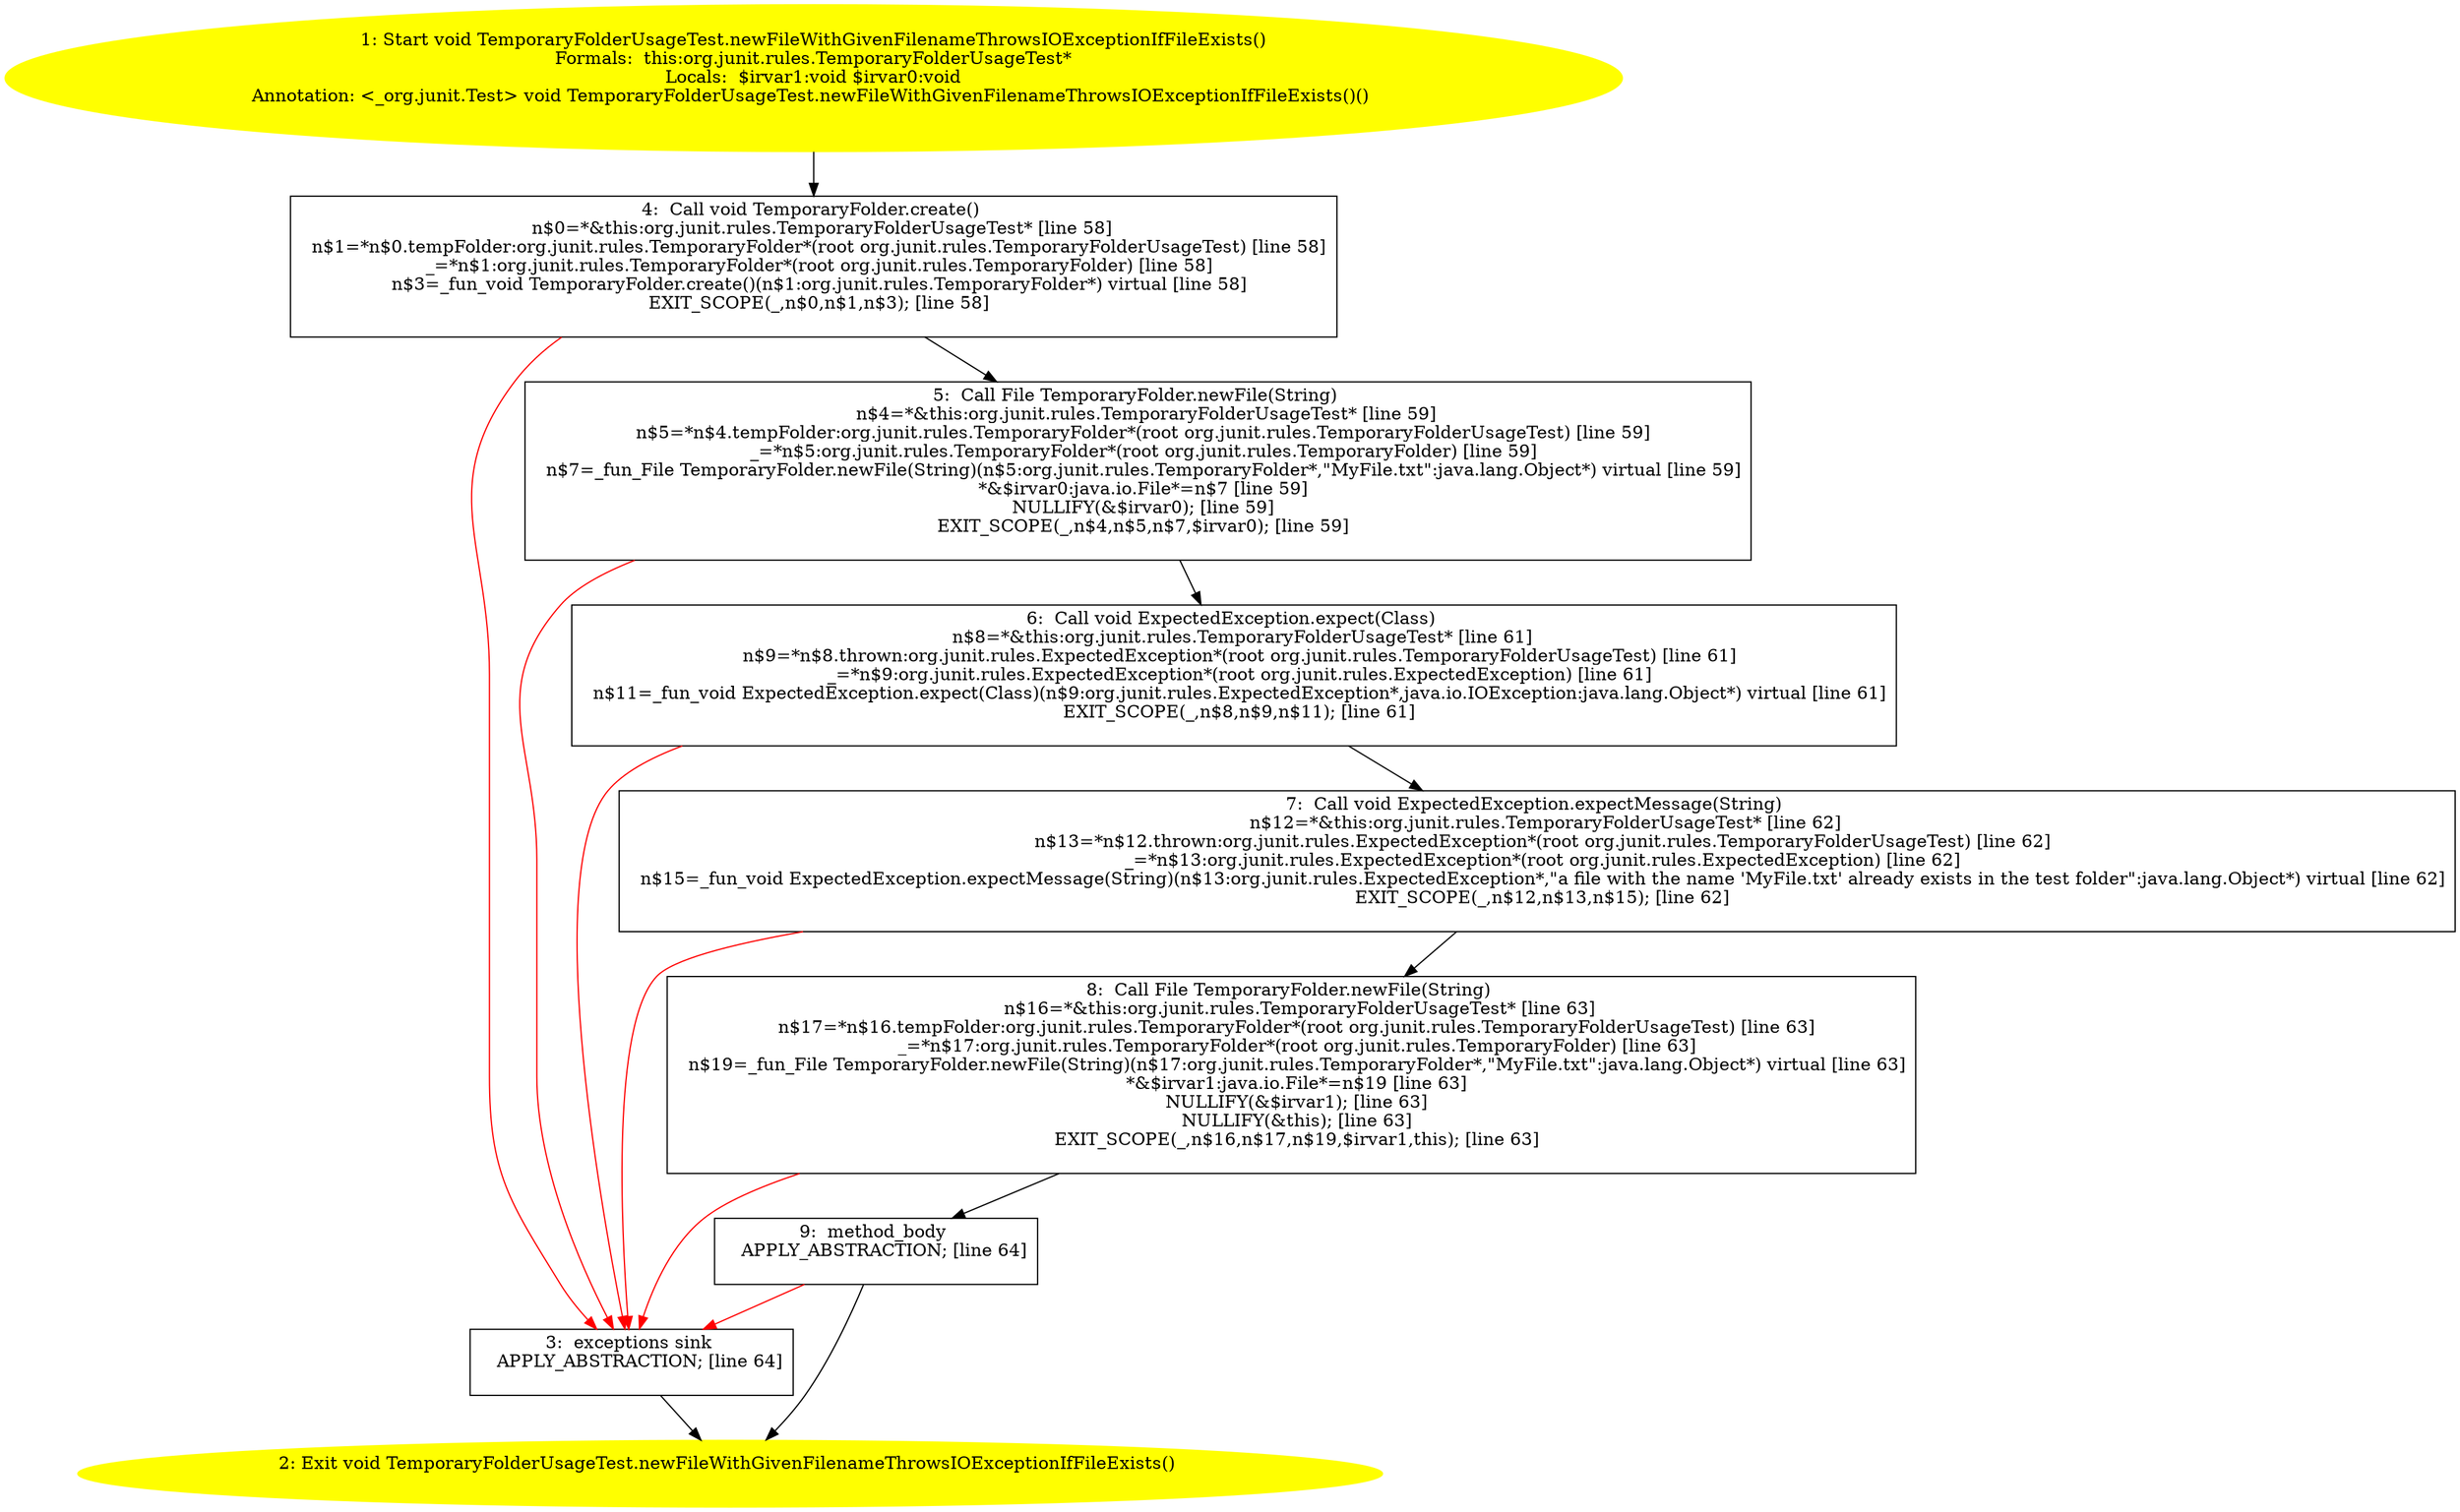 /* @generated */
digraph cfg {
"org.junit.rules.TemporaryFolderUsageTest.newFileWithGivenFilenameThrowsIOExceptionIfFileExists():voi.00fbc55172515bc767263cffe061832d_1" [label="1: Start void TemporaryFolderUsageTest.newFileWithGivenFilenameThrowsIOExceptionIfFileExists()\nFormals:  this:org.junit.rules.TemporaryFolderUsageTest*\nLocals:  $irvar1:void $irvar0:void\nAnnotation: <_org.junit.Test> void TemporaryFolderUsageTest.newFileWithGivenFilenameThrowsIOExceptionIfFileExists()() \n  " color=yellow style=filled]
	

	 "org.junit.rules.TemporaryFolderUsageTest.newFileWithGivenFilenameThrowsIOExceptionIfFileExists():voi.00fbc55172515bc767263cffe061832d_1" -> "org.junit.rules.TemporaryFolderUsageTest.newFileWithGivenFilenameThrowsIOExceptionIfFileExists():voi.00fbc55172515bc767263cffe061832d_4" ;
"org.junit.rules.TemporaryFolderUsageTest.newFileWithGivenFilenameThrowsIOExceptionIfFileExists():voi.00fbc55172515bc767263cffe061832d_2" [label="2: Exit void TemporaryFolderUsageTest.newFileWithGivenFilenameThrowsIOExceptionIfFileExists() \n  " color=yellow style=filled]
	

"org.junit.rules.TemporaryFolderUsageTest.newFileWithGivenFilenameThrowsIOExceptionIfFileExists():voi.00fbc55172515bc767263cffe061832d_3" [label="3:  exceptions sink \n   APPLY_ABSTRACTION; [line 64]\n " shape="box"]
	

	 "org.junit.rules.TemporaryFolderUsageTest.newFileWithGivenFilenameThrowsIOExceptionIfFileExists():voi.00fbc55172515bc767263cffe061832d_3" -> "org.junit.rules.TemporaryFolderUsageTest.newFileWithGivenFilenameThrowsIOExceptionIfFileExists():voi.00fbc55172515bc767263cffe061832d_2" ;
"org.junit.rules.TemporaryFolderUsageTest.newFileWithGivenFilenameThrowsIOExceptionIfFileExists():voi.00fbc55172515bc767263cffe061832d_4" [label="4:  Call void TemporaryFolder.create() \n   n$0=*&this:org.junit.rules.TemporaryFolderUsageTest* [line 58]\n  n$1=*n$0.tempFolder:org.junit.rules.TemporaryFolder*(root org.junit.rules.TemporaryFolderUsageTest) [line 58]\n  _=*n$1:org.junit.rules.TemporaryFolder*(root org.junit.rules.TemporaryFolder) [line 58]\n  n$3=_fun_void TemporaryFolder.create()(n$1:org.junit.rules.TemporaryFolder*) virtual [line 58]\n  EXIT_SCOPE(_,n$0,n$1,n$3); [line 58]\n " shape="box"]
	

	 "org.junit.rules.TemporaryFolderUsageTest.newFileWithGivenFilenameThrowsIOExceptionIfFileExists():voi.00fbc55172515bc767263cffe061832d_4" -> "org.junit.rules.TemporaryFolderUsageTest.newFileWithGivenFilenameThrowsIOExceptionIfFileExists():voi.00fbc55172515bc767263cffe061832d_5" ;
	 "org.junit.rules.TemporaryFolderUsageTest.newFileWithGivenFilenameThrowsIOExceptionIfFileExists():voi.00fbc55172515bc767263cffe061832d_4" -> "org.junit.rules.TemporaryFolderUsageTest.newFileWithGivenFilenameThrowsIOExceptionIfFileExists():voi.00fbc55172515bc767263cffe061832d_3" [color="red" ];
"org.junit.rules.TemporaryFolderUsageTest.newFileWithGivenFilenameThrowsIOExceptionIfFileExists():voi.00fbc55172515bc767263cffe061832d_5" [label="5:  Call File TemporaryFolder.newFile(String) \n   n$4=*&this:org.junit.rules.TemporaryFolderUsageTest* [line 59]\n  n$5=*n$4.tempFolder:org.junit.rules.TemporaryFolder*(root org.junit.rules.TemporaryFolderUsageTest) [line 59]\n  _=*n$5:org.junit.rules.TemporaryFolder*(root org.junit.rules.TemporaryFolder) [line 59]\n  n$7=_fun_File TemporaryFolder.newFile(String)(n$5:org.junit.rules.TemporaryFolder*,\"MyFile.txt\":java.lang.Object*) virtual [line 59]\n  *&$irvar0:java.io.File*=n$7 [line 59]\n  NULLIFY(&$irvar0); [line 59]\n  EXIT_SCOPE(_,n$4,n$5,n$7,$irvar0); [line 59]\n " shape="box"]
	

	 "org.junit.rules.TemporaryFolderUsageTest.newFileWithGivenFilenameThrowsIOExceptionIfFileExists():voi.00fbc55172515bc767263cffe061832d_5" -> "org.junit.rules.TemporaryFolderUsageTest.newFileWithGivenFilenameThrowsIOExceptionIfFileExists():voi.00fbc55172515bc767263cffe061832d_6" ;
	 "org.junit.rules.TemporaryFolderUsageTest.newFileWithGivenFilenameThrowsIOExceptionIfFileExists():voi.00fbc55172515bc767263cffe061832d_5" -> "org.junit.rules.TemporaryFolderUsageTest.newFileWithGivenFilenameThrowsIOExceptionIfFileExists():voi.00fbc55172515bc767263cffe061832d_3" [color="red" ];
"org.junit.rules.TemporaryFolderUsageTest.newFileWithGivenFilenameThrowsIOExceptionIfFileExists():voi.00fbc55172515bc767263cffe061832d_6" [label="6:  Call void ExpectedException.expect(Class) \n   n$8=*&this:org.junit.rules.TemporaryFolderUsageTest* [line 61]\n  n$9=*n$8.thrown:org.junit.rules.ExpectedException*(root org.junit.rules.TemporaryFolderUsageTest) [line 61]\n  _=*n$9:org.junit.rules.ExpectedException*(root org.junit.rules.ExpectedException) [line 61]\n  n$11=_fun_void ExpectedException.expect(Class)(n$9:org.junit.rules.ExpectedException*,java.io.IOException:java.lang.Object*) virtual [line 61]\n  EXIT_SCOPE(_,n$8,n$9,n$11); [line 61]\n " shape="box"]
	

	 "org.junit.rules.TemporaryFolderUsageTest.newFileWithGivenFilenameThrowsIOExceptionIfFileExists():voi.00fbc55172515bc767263cffe061832d_6" -> "org.junit.rules.TemporaryFolderUsageTest.newFileWithGivenFilenameThrowsIOExceptionIfFileExists():voi.00fbc55172515bc767263cffe061832d_7" ;
	 "org.junit.rules.TemporaryFolderUsageTest.newFileWithGivenFilenameThrowsIOExceptionIfFileExists():voi.00fbc55172515bc767263cffe061832d_6" -> "org.junit.rules.TemporaryFolderUsageTest.newFileWithGivenFilenameThrowsIOExceptionIfFileExists():voi.00fbc55172515bc767263cffe061832d_3" [color="red" ];
"org.junit.rules.TemporaryFolderUsageTest.newFileWithGivenFilenameThrowsIOExceptionIfFileExists():voi.00fbc55172515bc767263cffe061832d_7" [label="7:  Call void ExpectedException.expectMessage(String) \n   n$12=*&this:org.junit.rules.TemporaryFolderUsageTest* [line 62]\n  n$13=*n$12.thrown:org.junit.rules.ExpectedException*(root org.junit.rules.TemporaryFolderUsageTest) [line 62]\n  _=*n$13:org.junit.rules.ExpectedException*(root org.junit.rules.ExpectedException) [line 62]\n  n$15=_fun_void ExpectedException.expectMessage(String)(n$13:org.junit.rules.ExpectedException*,\"a file with the name 'MyFile.txt' already exists in the test folder\":java.lang.Object*) virtual [line 62]\n  EXIT_SCOPE(_,n$12,n$13,n$15); [line 62]\n " shape="box"]
	

	 "org.junit.rules.TemporaryFolderUsageTest.newFileWithGivenFilenameThrowsIOExceptionIfFileExists():voi.00fbc55172515bc767263cffe061832d_7" -> "org.junit.rules.TemporaryFolderUsageTest.newFileWithGivenFilenameThrowsIOExceptionIfFileExists():voi.00fbc55172515bc767263cffe061832d_8" ;
	 "org.junit.rules.TemporaryFolderUsageTest.newFileWithGivenFilenameThrowsIOExceptionIfFileExists():voi.00fbc55172515bc767263cffe061832d_7" -> "org.junit.rules.TemporaryFolderUsageTest.newFileWithGivenFilenameThrowsIOExceptionIfFileExists():voi.00fbc55172515bc767263cffe061832d_3" [color="red" ];
"org.junit.rules.TemporaryFolderUsageTest.newFileWithGivenFilenameThrowsIOExceptionIfFileExists():voi.00fbc55172515bc767263cffe061832d_8" [label="8:  Call File TemporaryFolder.newFile(String) \n   n$16=*&this:org.junit.rules.TemporaryFolderUsageTest* [line 63]\n  n$17=*n$16.tempFolder:org.junit.rules.TemporaryFolder*(root org.junit.rules.TemporaryFolderUsageTest) [line 63]\n  _=*n$17:org.junit.rules.TemporaryFolder*(root org.junit.rules.TemporaryFolder) [line 63]\n  n$19=_fun_File TemporaryFolder.newFile(String)(n$17:org.junit.rules.TemporaryFolder*,\"MyFile.txt\":java.lang.Object*) virtual [line 63]\n  *&$irvar1:java.io.File*=n$19 [line 63]\n  NULLIFY(&$irvar1); [line 63]\n  NULLIFY(&this); [line 63]\n  EXIT_SCOPE(_,n$16,n$17,n$19,$irvar1,this); [line 63]\n " shape="box"]
	

	 "org.junit.rules.TemporaryFolderUsageTest.newFileWithGivenFilenameThrowsIOExceptionIfFileExists():voi.00fbc55172515bc767263cffe061832d_8" -> "org.junit.rules.TemporaryFolderUsageTest.newFileWithGivenFilenameThrowsIOExceptionIfFileExists():voi.00fbc55172515bc767263cffe061832d_9" ;
	 "org.junit.rules.TemporaryFolderUsageTest.newFileWithGivenFilenameThrowsIOExceptionIfFileExists():voi.00fbc55172515bc767263cffe061832d_8" -> "org.junit.rules.TemporaryFolderUsageTest.newFileWithGivenFilenameThrowsIOExceptionIfFileExists():voi.00fbc55172515bc767263cffe061832d_3" [color="red" ];
"org.junit.rules.TemporaryFolderUsageTest.newFileWithGivenFilenameThrowsIOExceptionIfFileExists():voi.00fbc55172515bc767263cffe061832d_9" [label="9:  method_body \n   APPLY_ABSTRACTION; [line 64]\n " shape="box"]
	

	 "org.junit.rules.TemporaryFolderUsageTest.newFileWithGivenFilenameThrowsIOExceptionIfFileExists():voi.00fbc55172515bc767263cffe061832d_9" -> "org.junit.rules.TemporaryFolderUsageTest.newFileWithGivenFilenameThrowsIOExceptionIfFileExists():voi.00fbc55172515bc767263cffe061832d_2" ;
	 "org.junit.rules.TemporaryFolderUsageTest.newFileWithGivenFilenameThrowsIOExceptionIfFileExists():voi.00fbc55172515bc767263cffe061832d_9" -> "org.junit.rules.TemporaryFolderUsageTest.newFileWithGivenFilenameThrowsIOExceptionIfFileExists():voi.00fbc55172515bc767263cffe061832d_3" [color="red" ];
}
